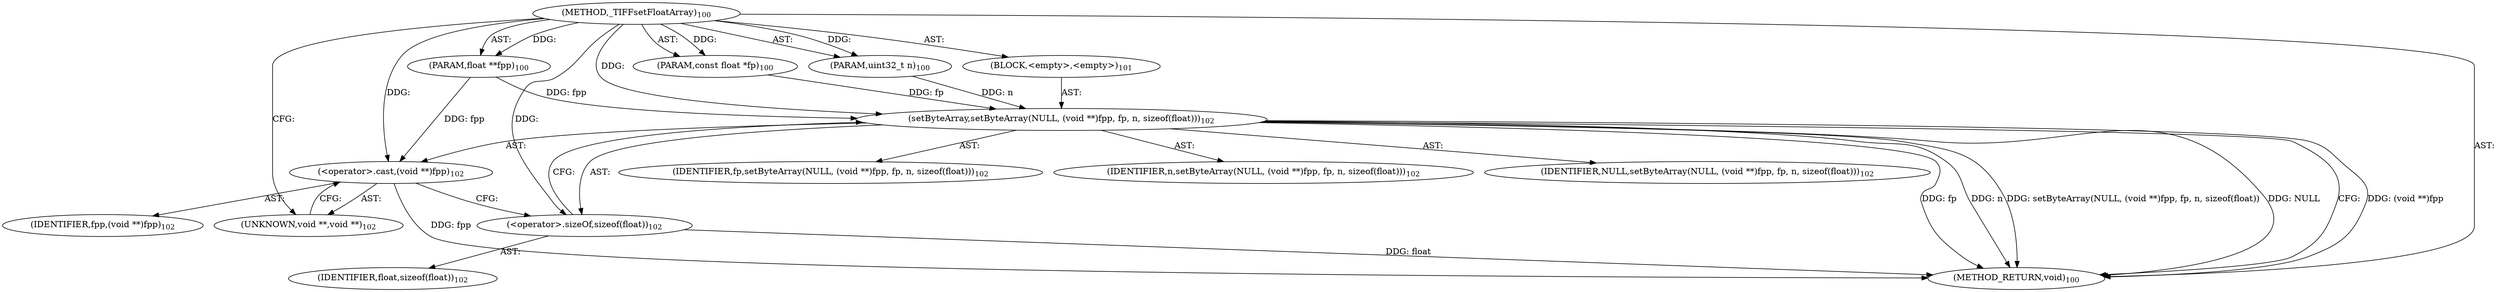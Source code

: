 digraph "_TIFFsetFloatArray" {  
"39830" [label = <(METHOD,_TIFFsetFloatArray)<SUB>100</SUB>> ]
"39831" [label = <(PARAM,float **fpp)<SUB>100</SUB>> ]
"39832" [label = <(PARAM,const float *fp)<SUB>100</SUB>> ]
"39833" [label = <(PARAM,uint32_t n)<SUB>100</SUB>> ]
"39834" [label = <(BLOCK,&lt;empty&gt;,&lt;empty&gt;)<SUB>101</SUB>> ]
"39835" [label = <(setByteArray,setByteArray(NULL, (void **)fpp, fp, n, sizeof(float)))<SUB>102</SUB>> ]
"39836" [label = <(IDENTIFIER,NULL,setByteArray(NULL, (void **)fpp, fp, n, sizeof(float)))<SUB>102</SUB>> ]
"39837" [label = <(&lt;operator&gt;.cast,(void **)fpp)<SUB>102</SUB>> ]
"39838" [label = <(UNKNOWN,void **,void **)<SUB>102</SUB>> ]
"39839" [label = <(IDENTIFIER,fpp,(void **)fpp)<SUB>102</SUB>> ]
"39840" [label = <(IDENTIFIER,fp,setByteArray(NULL, (void **)fpp, fp, n, sizeof(float)))<SUB>102</SUB>> ]
"39841" [label = <(IDENTIFIER,n,setByteArray(NULL, (void **)fpp, fp, n, sizeof(float)))<SUB>102</SUB>> ]
"39842" [label = <(&lt;operator&gt;.sizeOf,sizeof(float))<SUB>102</SUB>> ]
"39843" [label = <(IDENTIFIER,float,sizeof(float))<SUB>102</SUB>> ]
"39844" [label = <(METHOD_RETURN,void)<SUB>100</SUB>> ]
  "39830" -> "39831"  [ label = "AST: "] 
  "39830" -> "39832"  [ label = "AST: "] 
  "39830" -> "39833"  [ label = "AST: "] 
  "39830" -> "39834"  [ label = "AST: "] 
  "39830" -> "39844"  [ label = "AST: "] 
  "39834" -> "39835"  [ label = "AST: "] 
  "39835" -> "39836"  [ label = "AST: "] 
  "39835" -> "39837"  [ label = "AST: "] 
  "39835" -> "39840"  [ label = "AST: "] 
  "39835" -> "39841"  [ label = "AST: "] 
  "39835" -> "39842"  [ label = "AST: "] 
  "39837" -> "39838"  [ label = "AST: "] 
  "39837" -> "39839"  [ label = "AST: "] 
  "39842" -> "39843"  [ label = "AST: "] 
  "39835" -> "39844"  [ label = "CFG: "] 
  "39837" -> "39842"  [ label = "CFG: "] 
  "39842" -> "39835"  [ label = "CFG: "] 
  "39838" -> "39837"  [ label = "CFG: "] 
  "39830" -> "39838"  [ label = "CFG: "] 
  "39837" -> "39844"  [ label = "DDG: fpp"] 
  "39835" -> "39844"  [ label = "DDG: (void **)fpp"] 
  "39835" -> "39844"  [ label = "DDG: fp"] 
  "39835" -> "39844"  [ label = "DDG: n"] 
  "39835" -> "39844"  [ label = "DDG: setByteArray(NULL, (void **)fpp, fp, n, sizeof(float))"] 
  "39835" -> "39844"  [ label = "DDG: NULL"] 
  "39842" -> "39844"  [ label = "DDG: float"] 
  "39830" -> "39831"  [ label = "DDG: "] 
  "39830" -> "39832"  [ label = "DDG: "] 
  "39830" -> "39833"  [ label = "DDG: "] 
  "39830" -> "39835"  [ label = "DDG: "] 
  "39831" -> "39835"  [ label = "DDG: fpp"] 
  "39832" -> "39835"  [ label = "DDG: fp"] 
  "39833" -> "39835"  [ label = "DDG: n"] 
  "39831" -> "39837"  [ label = "DDG: fpp"] 
  "39830" -> "39837"  [ label = "DDG: "] 
  "39830" -> "39842"  [ label = "DDG: "] 
}

